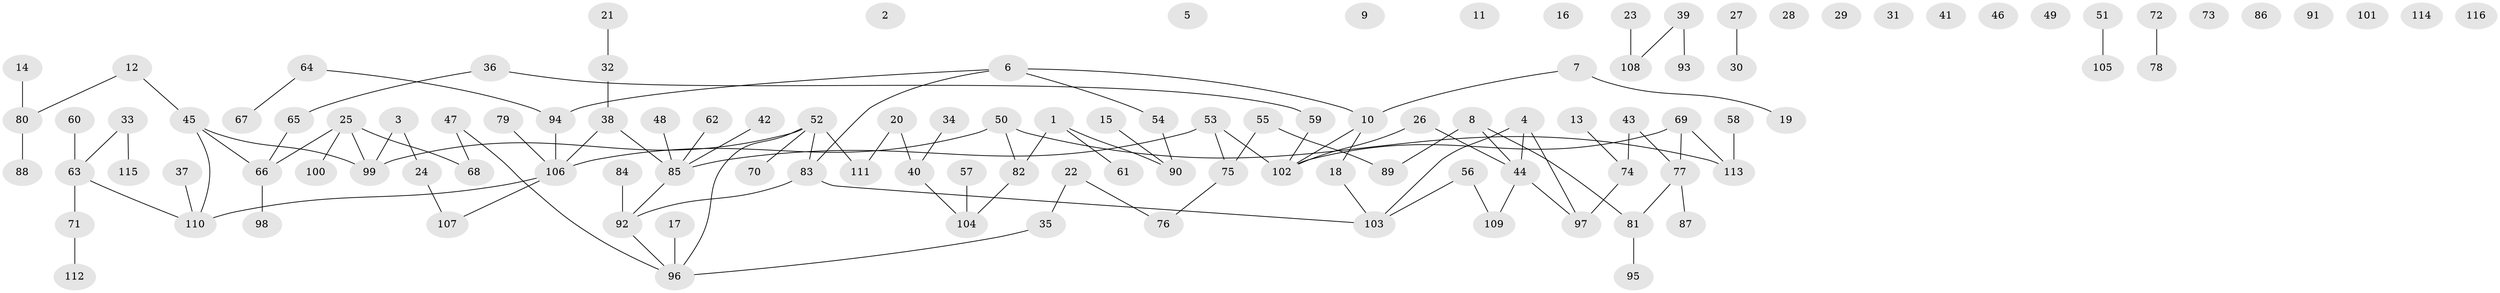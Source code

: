 // coarse degree distribution, {2: 0.21794871794871795, 0: 0.24358974358974358, 3: 0.08974358974358974, 5: 0.02564102564102564, 4: 0.1282051282051282, 1: 0.24358974358974358, 6: 0.05128205128205128}
// Generated by graph-tools (version 1.1) at 2025/41/03/06/25 10:41:19]
// undirected, 116 vertices, 113 edges
graph export_dot {
graph [start="1"]
  node [color=gray90,style=filled];
  1;
  2;
  3;
  4;
  5;
  6;
  7;
  8;
  9;
  10;
  11;
  12;
  13;
  14;
  15;
  16;
  17;
  18;
  19;
  20;
  21;
  22;
  23;
  24;
  25;
  26;
  27;
  28;
  29;
  30;
  31;
  32;
  33;
  34;
  35;
  36;
  37;
  38;
  39;
  40;
  41;
  42;
  43;
  44;
  45;
  46;
  47;
  48;
  49;
  50;
  51;
  52;
  53;
  54;
  55;
  56;
  57;
  58;
  59;
  60;
  61;
  62;
  63;
  64;
  65;
  66;
  67;
  68;
  69;
  70;
  71;
  72;
  73;
  74;
  75;
  76;
  77;
  78;
  79;
  80;
  81;
  82;
  83;
  84;
  85;
  86;
  87;
  88;
  89;
  90;
  91;
  92;
  93;
  94;
  95;
  96;
  97;
  98;
  99;
  100;
  101;
  102;
  103;
  104;
  105;
  106;
  107;
  108;
  109;
  110;
  111;
  112;
  113;
  114;
  115;
  116;
  1 -- 61;
  1 -- 82;
  1 -- 90;
  3 -- 24;
  3 -- 99;
  4 -- 44;
  4 -- 97;
  4 -- 103;
  6 -- 10;
  6 -- 54;
  6 -- 83;
  6 -- 94;
  7 -- 10;
  7 -- 19;
  8 -- 44;
  8 -- 81;
  8 -- 89;
  10 -- 18;
  10 -- 102;
  12 -- 45;
  12 -- 80;
  13 -- 74;
  14 -- 80;
  15 -- 90;
  17 -- 96;
  18 -- 103;
  20 -- 40;
  20 -- 111;
  21 -- 32;
  22 -- 35;
  22 -- 76;
  23 -- 108;
  24 -- 107;
  25 -- 66;
  25 -- 68;
  25 -- 99;
  25 -- 100;
  26 -- 44;
  26 -- 102;
  27 -- 30;
  32 -- 38;
  33 -- 63;
  33 -- 115;
  34 -- 40;
  35 -- 96;
  36 -- 59;
  36 -- 65;
  37 -- 110;
  38 -- 85;
  38 -- 106;
  39 -- 93;
  39 -- 108;
  40 -- 104;
  42 -- 85;
  43 -- 74;
  43 -- 77;
  44 -- 97;
  44 -- 109;
  45 -- 66;
  45 -- 99;
  45 -- 110;
  47 -- 68;
  47 -- 96;
  48 -- 85;
  50 -- 82;
  50 -- 106;
  50 -- 113;
  51 -- 105;
  52 -- 70;
  52 -- 83;
  52 -- 96;
  52 -- 99;
  52 -- 111;
  53 -- 75;
  53 -- 85;
  53 -- 102;
  54 -- 90;
  55 -- 75;
  55 -- 89;
  56 -- 103;
  56 -- 109;
  57 -- 104;
  58 -- 113;
  59 -- 102;
  60 -- 63;
  62 -- 85;
  63 -- 71;
  63 -- 110;
  64 -- 67;
  64 -- 94;
  65 -- 66;
  66 -- 98;
  69 -- 77;
  69 -- 102;
  69 -- 113;
  71 -- 112;
  72 -- 78;
  74 -- 97;
  75 -- 76;
  77 -- 81;
  77 -- 87;
  79 -- 106;
  80 -- 88;
  81 -- 95;
  82 -- 104;
  83 -- 92;
  83 -- 103;
  84 -- 92;
  85 -- 92;
  92 -- 96;
  94 -- 106;
  106 -- 107;
  106 -- 110;
}

